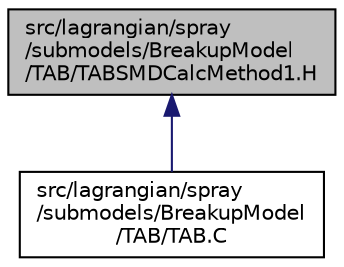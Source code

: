 digraph "src/lagrangian/spray/submodels/BreakupModel/TAB/TABSMDCalcMethod1.H"
{
  bgcolor="transparent";
  edge [fontname="Helvetica",fontsize="10",labelfontname="Helvetica",labelfontsize="10"];
  node [fontname="Helvetica",fontsize="10",shape=record];
  Node1 [label="src/lagrangian/spray\l/submodels/BreakupModel\l/TAB/TABSMDCalcMethod1.H",height=0.2,width=0.4,color="black", fillcolor="grey75", style="filled" fontcolor="black"];
  Node1 -> Node2 [dir="back",color="midnightblue",fontsize="10",style="solid",fontname="Helvetica"];
  Node2 [label="src/lagrangian/spray\l/submodels/BreakupModel\l/TAB/TAB.C",height=0.2,width=0.4,color="black",URL="$TAB_8C.html"];
}
